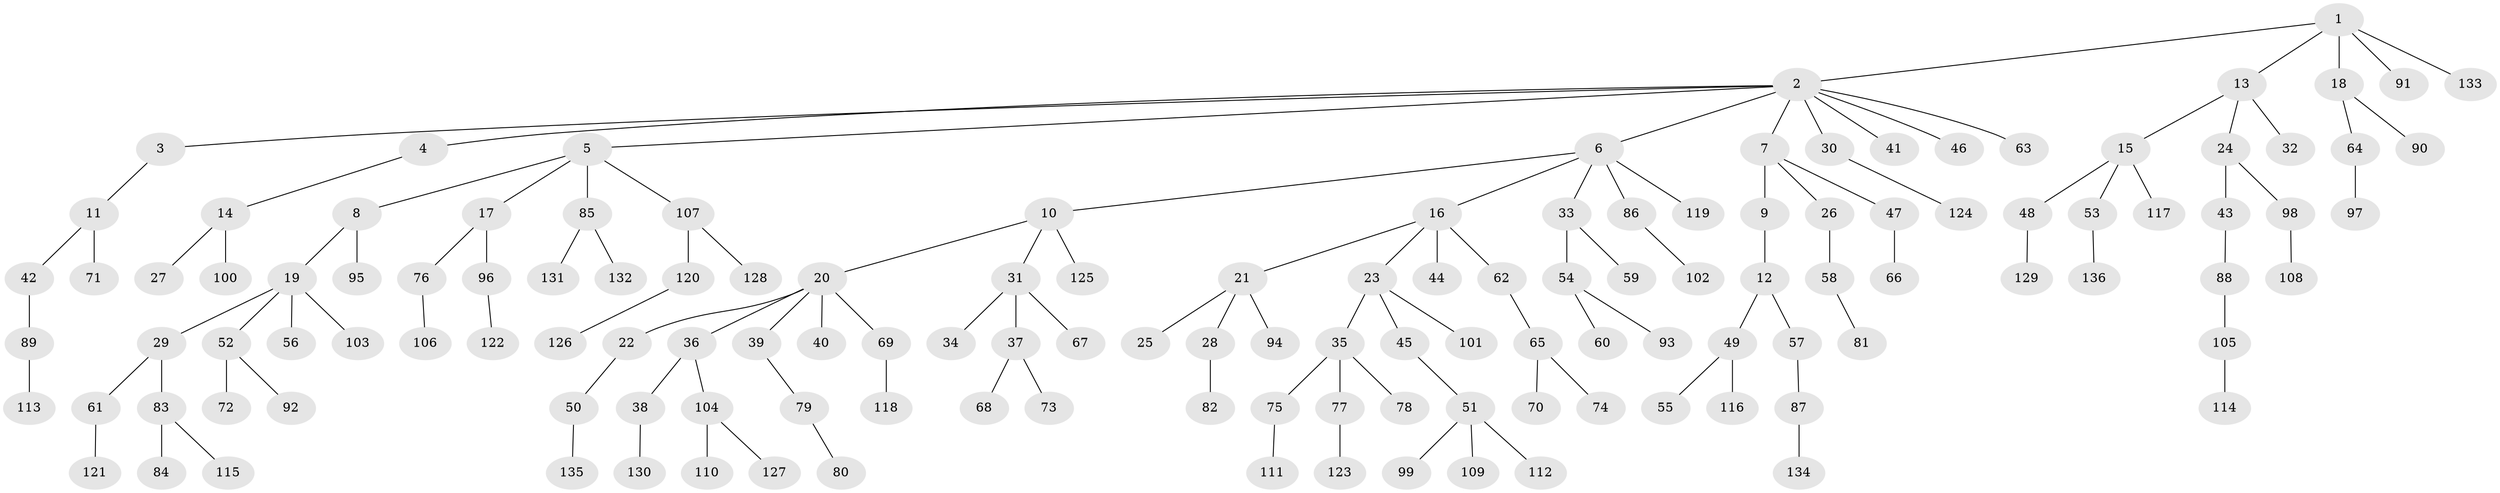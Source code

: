 // coarse degree distribution, {4: 0.0898876404494382, 10: 0.011235955056179775, 2: 0.23595505617977527, 6: 0.033707865168539325, 3: 0.07865168539325842, 5: 0.011235955056179775, 1: 0.5393258426966292}
// Generated by graph-tools (version 1.1) at 2025/24/03/03/25 07:24:08]
// undirected, 136 vertices, 135 edges
graph export_dot {
graph [start="1"]
  node [color=gray90,style=filled];
  1;
  2;
  3;
  4;
  5;
  6;
  7;
  8;
  9;
  10;
  11;
  12;
  13;
  14;
  15;
  16;
  17;
  18;
  19;
  20;
  21;
  22;
  23;
  24;
  25;
  26;
  27;
  28;
  29;
  30;
  31;
  32;
  33;
  34;
  35;
  36;
  37;
  38;
  39;
  40;
  41;
  42;
  43;
  44;
  45;
  46;
  47;
  48;
  49;
  50;
  51;
  52;
  53;
  54;
  55;
  56;
  57;
  58;
  59;
  60;
  61;
  62;
  63;
  64;
  65;
  66;
  67;
  68;
  69;
  70;
  71;
  72;
  73;
  74;
  75;
  76;
  77;
  78;
  79;
  80;
  81;
  82;
  83;
  84;
  85;
  86;
  87;
  88;
  89;
  90;
  91;
  92;
  93;
  94;
  95;
  96;
  97;
  98;
  99;
  100;
  101;
  102;
  103;
  104;
  105;
  106;
  107;
  108;
  109;
  110;
  111;
  112;
  113;
  114;
  115;
  116;
  117;
  118;
  119;
  120;
  121;
  122;
  123;
  124;
  125;
  126;
  127;
  128;
  129;
  130;
  131;
  132;
  133;
  134;
  135;
  136;
  1 -- 2;
  1 -- 13;
  1 -- 18;
  1 -- 91;
  1 -- 133;
  2 -- 3;
  2 -- 4;
  2 -- 5;
  2 -- 6;
  2 -- 7;
  2 -- 30;
  2 -- 41;
  2 -- 46;
  2 -- 63;
  3 -- 11;
  4 -- 14;
  5 -- 8;
  5 -- 17;
  5 -- 85;
  5 -- 107;
  6 -- 10;
  6 -- 16;
  6 -- 33;
  6 -- 86;
  6 -- 119;
  7 -- 9;
  7 -- 26;
  7 -- 47;
  8 -- 19;
  8 -- 95;
  9 -- 12;
  10 -- 20;
  10 -- 31;
  10 -- 125;
  11 -- 42;
  11 -- 71;
  12 -- 49;
  12 -- 57;
  13 -- 15;
  13 -- 24;
  13 -- 32;
  14 -- 27;
  14 -- 100;
  15 -- 48;
  15 -- 53;
  15 -- 117;
  16 -- 21;
  16 -- 23;
  16 -- 44;
  16 -- 62;
  17 -- 76;
  17 -- 96;
  18 -- 64;
  18 -- 90;
  19 -- 29;
  19 -- 52;
  19 -- 56;
  19 -- 103;
  20 -- 22;
  20 -- 36;
  20 -- 39;
  20 -- 40;
  20 -- 69;
  21 -- 25;
  21 -- 28;
  21 -- 94;
  22 -- 50;
  23 -- 35;
  23 -- 45;
  23 -- 101;
  24 -- 43;
  24 -- 98;
  26 -- 58;
  28 -- 82;
  29 -- 61;
  29 -- 83;
  30 -- 124;
  31 -- 34;
  31 -- 37;
  31 -- 67;
  33 -- 54;
  33 -- 59;
  35 -- 75;
  35 -- 77;
  35 -- 78;
  36 -- 38;
  36 -- 104;
  37 -- 68;
  37 -- 73;
  38 -- 130;
  39 -- 79;
  42 -- 89;
  43 -- 88;
  45 -- 51;
  47 -- 66;
  48 -- 129;
  49 -- 55;
  49 -- 116;
  50 -- 135;
  51 -- 99;
  51 -- 109;
  51 -- 112;
  52 -- 72;
  52 -- 92;
  53 -- 136;
  54 -- 60;
  54 -- 93;
  57 -- 87;
  58 -- 81;
  61 -- 121;
  62 -- 65;
  64 -- 97;
  65 -- 70;
  65 -- 74;
  69 -- 118;
  75 -- 111;
  76 -- 106;
  77 -- 123;
  79 -- 80;
  83 -- 84;
  83 -- 115;
  85 -- 131;
  85 -- 132;
  86 -- 102;
  87 -- 134;
  88 -- 105;
  89 -- 113;
  96 -- 122;
  98 -- 108;
  104 -- 110;
  104 -- 127;
  105 -- 114;
  107 -- 120;
  107 -- 128;
  120 -- 126;
}
